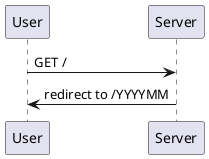 @startuml
'https://plantuml.com/sequence-diagram

User -> Server: GET /
Server -> User: redirect to /YYYYMM

@enduml

@startuml
'https://plantuml.com/sequence-diagram

User -> Server: GET /YYYYMM
Server -> Pages: load page [yyyymm]
Pages -> YYYYMM: render
YYYYMM -> DB: findMany with timeline data
DB -> YYYYMM: timeline data

alt isCurrentMonth === true
    YYYYMM -> Timeline: select today
    YYYYMM -> DB: findUnique with date data
    DB -> YYYYMM: todays entry
    YYYYMM -> DiaryEntry: show textarea with todays entry
    User -> YYYYMM: edits text
    YYYYMM -> API: POST /api/today
else isCurrentMonth === false
    YYYYMM -> Timeline: select nothing
    YYYYMM -> DiaryEntry: show empty text
end

YYYYMM -> User: show page
@enduml

@startuml
'https://plantuml.com/sequence-diagram
User -> Server: GET /YYYYMMDD
Server -> Pages: load page [yyyymmdd]
Pages -> YYYYMMDD: render
YYYYMMDD -> API: GET /api/YYYYMM
API -> YYYYMMDD: timeline data

YYYYMMDD -> Timeline: select YYYYMMDD
YYYYMMDD -> API: GET /api/YYYYMMDD
API -> YYYYMMDD: date entry

alt isToday === true
    YYYYMMDD -> DiaryEntry: show textarea
else isToday === false
    alt isFuture === true
        YYYYMMDD -> DiaryEntry: show 404
    end
    YYYYMMDD -> DiaryEntry: show just text of date entry
end

YYYYMMDD -> User: show page
@enduml

@startsalt
title Февраль 2023

{
{1 | 2 | 3 | 4 | 5 | 6 | 7 | 8 | 9 | 10 | 11 | 12 | 13 | 14 | 15 | 16 | 17 | 18 | 19 | 20 | 21 | 22 | 23 | 24 | 25 | 26 | 27 | 28 | 29
[0] | [0] | [19] | [100] | [500] | [1000] | [10000] | [0] | [0] | [0] | [0] | [0] | [0] | [0] | [0] | [0] | [0] | [0] | [0] | [0] | [0] | [0] | [0] | [0] | [0] | [0] | [0] | [0] | [0]
}

Автор жги!

   This is a long
   text in a textarea
   .
   "                         "

}
@endsalt
